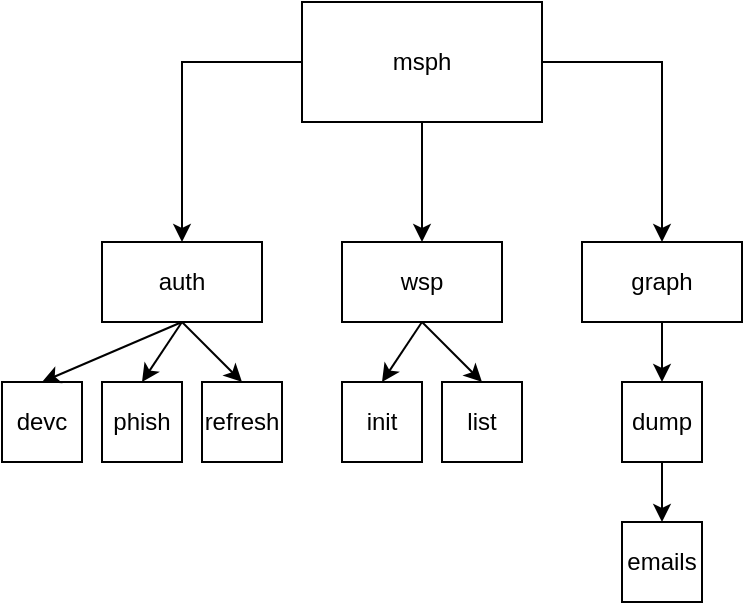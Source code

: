 <mxfile>
    <diagram id="jVlSAcASHtJWP4ArCzQe" name="Page-1">
        <mxGraphModel dx="746" dy="438" grid="1" gridSize="10" guides="1" tooltips="1" connect="1" arrows="1" fold="1" page="1" pageScale="1" pageWidth="850" pageHeight="1100" math="0" shadow="0">
            <root>
                <mxCell id="0"/>
                <mxCell id="1" parent="0"/>
                <mxCell id="9" value="" style="edgeStyle=orthogonalEdgeStyle;rounded=0;orthogonalLoop=1;jettySize=auto;html=1;entryX=0.5;entryY=0;entryDx=0;entryDy=0;" edge="1" parent="1" source="EKbfu5pVlyup0TiHlvij-1" target="2">
                    <mxGeometry relative="1" as="geometry"/>
                </mxCell>
                <mxCell id="10" style="edgeStyle=orthogonalEdgeStyle;rounded=0;orthogonalLoop=1;jettySize=auto;html=1;entryX=0.5;entryY=0;entryDx=0;entryDy=0;" edge="1" parent="1" source="EKbfu5pVlyup0TiHlvij-1" target="EKbfu5pVlyup0TiHlvij-2">
                    <mxGeometry relative="1" as="geometry"/>
                </mxCell>
                <mxCell id="EKbfu5pVlyup0TiHlvij-1" value="msph" style="rounded=0;whiteSpace=wrap;html=1;" parent="1" vertex="1">
                    <mxGeometry x="310" y="100" width="120" height="60" as="geometry"/>
                </mxCell>
                <mxCell id="EKbfu5pVlyup0TiHlvij-2" value="auth" style="rounded=0;whiteSpace=wrap;html=1;" parent="1" vertex="1">
                    <mxGeometry x="210" y="220" width="80" height="40" as="geometry"/>
                </mxCell>
                <mxCell id="EKbfu5pVlyup0TiHlvij-4" value="devc" style="rounded=0;whiteSpace=wrap;html=1;" parent="1" vertex="1">
                    <mxGeometry x="160" y="290" width="40" height="40" as="geometry"/>
                </mxCell>
                <mxCell id="EKbfu5pVlyup0TiHlvij-5" value="wsp" style="rounded=0;whiteSpace=wrap;html=1;" parent="1" vertex="1">
                    <mxGeometry x="330" y="220" width="80" height="40" as="geometry"/>
                </mxCell>
                <mxCell id="EKbfu5pVlyup0TiHlvij-7" value="phish" style="rounded=0;whiteSpace=wrap;html=1;" parent="1" vertex="1">
                    <mxGeometry x="210" y="290" width="40" height="40" as="geometry"/>
                </mxCell>
                <mxCell id="EKbfu5pVlyup0TiHlvij-8" value="refresh" style="rounded=0;whiteSpace=wrap;html=1;" parent="1" vertex="1">
                    <mxGeometry x="260" y="290" width="40" height="40" as="geometry"/>
                </mxCell>
                <mxCell id="EKbfu5pVlyup0TiHlvij-9" value="init" style="rounded=0;whiteSpace=wrap;html=1;" parent="1" vertex="1">
                    <mxGeometry x="330" y="290" width="40" height="40" as="geometry"/>
                </mxCell>
                <mxCell id="EKbfu5pVlyup0TiHlvij-10" value="list" style="rounded=0;whiteSpace=wrap;html=1;" parent="1" vertex="1">
                    <mxGeometry x="380" y="290" width="40" height="40" as="geometry"/>
                </mxCell>
                <mxCell id="EKbfu5pVlyup0TiHlvij-12" value="" style="endArrow=classic;html=1;exitX=0.5;exitY=1;exitDx=0;exitDy=0;entryX=0.5;entryY=0;entryDx=0;entryDy=0;" parent="1" source="EKbfu5pVlyup0TiHlvij-1" target="EKbfu5pVlyup0TiHlvij-5" edge="1">
                    <mxGeometry width="50" height="50" relative="1" as="geometry">
                        <mxPoint x="444" y="183" as="sourcePoint"/>
                        <mxPoint x="350" y="240" as="targetPoint"/>
                    </mxGeometry>
                </mxCell>
                <mxCell id="EKbfu5pVlyup0TiHlvij-13" value="" style="endArrow=classic;html=1;exitX=0.5;exitY=1;exitDx=0;exitDy=0;entryX=0.5;entryY=0;entryDx=0;entryDy=0;" parent="1" source="EKbfu5pVlyup0TiHlvij-2" target="EKbfu5pVlyup0TiHlvij-4" edge="1">
                    <mxGeometry width="50" height="50" relative="1" as="geometry">
                        <mxPoint x="454" y="193" as="sourcePoint"/>
                        <mxPoint x="360" y="250" as="targetPoint"/>
                    </mxGeometry>
                </mxCell>
                <mxCell id="EKbfu5pVlyup0TiHlvij-14" value="" style="endArrow=classic;html=1;exitX=0.5;exitY=1;exitDx=0;exitDy=0;entryX=0.5;entryY=0;entryDx=0;entryDy=0;" parent="1" source="EKbfu5pVlyup0TiHlvij-2" target="EKbfu5pVlyup0TiHlvij-7" edge="1">
                    <mxGeometry width="50" height="50" relative="1" as="geometry">
                        <mxPoint x="464" y="203" as="sourcePoint"/>
                        <mxPoint x="370" y="260" as="targetPoint"/>
                    </mxGeometry>
                </mxCell>
                <mxCell id="EKbfu5pVlyup0TiHlvij-15" value="" style="endArrow=classic;html=1;exitX=0.5;exitY=1;exitDx=0;exitDy=0;entryX=0.5;entryY=0;entryDx=0;entryDy=0;" parent="1" source="EKbfu5pVlyup0TiHlvij-2" target="EKbfu5pVlyup0TiHlvij-8" edge="1">
                    <mxGeometry width="50" height="50" relative="1" as="geometry">
                        <mxPoint x="474" y="213" as="sourcePoint"/>
                        <mxPoint x="380" y="270" as="targetPoint"/>
                    </mxGeometry>
                </mxCell>
                <mxCell id="EKbfu5pVlyup0TiHlvij-16" value="" style="endArrow=classic;html=1;exitX=0.5;exitY=1;exitDx=0;exitDy=0;entryX=0.5;entryY=0;entryDx=0;entryDy=0;" parent="1" source="EKbfu5pVlyup0TiHlvij-5" target="EKbfu5pVlyup0TiHlvij-9" edge="1">
                    <mxGeometry width="50" height="50" relative="1" as="geometry">
                        <mxPoint x="484" y="223" as="sourcePoint"/>
                        <mxPoint x="390" y="280" as="targetPoint"/>
                    </mxGeometry>
                </mxCell>
                <mxCell id="EKbfu5pVlyup0TiHlvij-17" value="" style="endArrow=classic;html=1;exitX=0.5;exitY=1;exitDx=0;exitDy=0;entryX=0.5;entryY=0;entryDx=0;entryDy=0;" parent="1" source="EKbfu5pVlyup0TiHlvij-5" target="EKbfu5pVlyup0TiHlvij-10" edge="1">
                    <mxGeometry width="50" height="50" relative="1" as="geometry">
                        <mxPoint x="494" y="233" as="sourcePoint"/>
                        <mxPoint x="400" y="290" as="targetPoint"/>
                    </mxGeometry>
                </mxCell>
                <mxCell id="8" value="" style="edgeStyle=orthogonalEdgeStyle;rounded=0;orthogonalLoop=1;jettySize=auto;html=1;entryX=0.5;entryY=0;entryDx=0;entryDy=0;" edge="1" parent="1" source="2" target="3">
                    <mxGeometry relative="1" as="geometry"/>
                </mxCell>
                <mxCell id="2" value="graph" style="rounded=0;whiteSpace=wrap;html=1;" vertex="1" parent="1">
                    <mxGeometry x="450" y="220" width="80" height="40" as="geometry"/>
                </mxCell>
                <mxCell id="11" value="" style="edgeStyle=orthogonalEdgeStyle;rounded=0;orthogonalLoop=1;jettySize=auto;html=1;" edge="1" parent="1" source="3" target="6">
                    <mxGeometry relative="1" as="geometry"/>
                </mxCell>
                <mxCell id="3" value="dump" style="rounded=0;whiteSpace=wrap;html=1;" vertex="1" parent="1">
                    <mxGeometry x="470" y="290" width="40" height="40" as="geometry"/>
                </mxCell>
                <mxCell id="6" value="emails" style="rounded=0;whiteSpace=wrap;html=1;" vertex="1" parent="1">
                    <mxGeometry x="470" y="360" width="40" height="40" as="geometry"/>
                </mxCell>
            </root>
        </mxGraphModel>
    </diagram>
</mxfile>